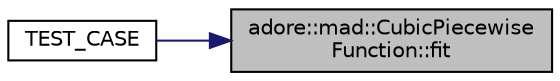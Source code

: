 digraph "adore::mad::CubicPiecewiseFunction::fit"
{
 // LATEX_PDF_SIZE
  edge [fontname="Helvetica",fontsize="10",labelfontname="Helvetica",labelfontsize="10"];
  node [fontname="Helvetica",fontsize="10",shape=record];
  rankdir="RL";
  Node1 [label="adore::mad::CubicPiecewise\lFunction::fit",height=0.2,width=0.4,color="black", fillcolor="grey75", style="filled", fontcolor="black",tooltip=" "];
  Node1 -> Node2 [dir="back",color="midnightblue",fontsize="10",style="solid",fontname="Helvetica"];
  Node2 [label="TEST_CASE",height=0.2,width=0.4,color="black", fillcolor="white", style="filled",URL="$test__CubicPiecewise__function_8cpp.html#a6b3483c39f2fd74284679a7e8536797d",tooltip=" "];
}
